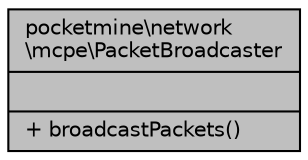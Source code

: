 digraph "pocketmine\network\mcpe\PacketBroadcaster"
{
 // INTERACTIVE_SVG=YES
 // LATEX_PDF_SIZE
  edge [fontname="Helvetica",fontsize="10",labelfontname="Helvetica",labelfontsize="10"];
  node [fontname="Helvetica",fontsize="10",shape=record];
  Node1 [label="{pocketmine\\network\l\\mcpe\\PacketBroadcaster\n||+ broadcastPackets()\l}",height=0.2,width=0.4,color="black", fillcolor="grey75", style="filled", fontcolor="black",tooltip=" "];
}
